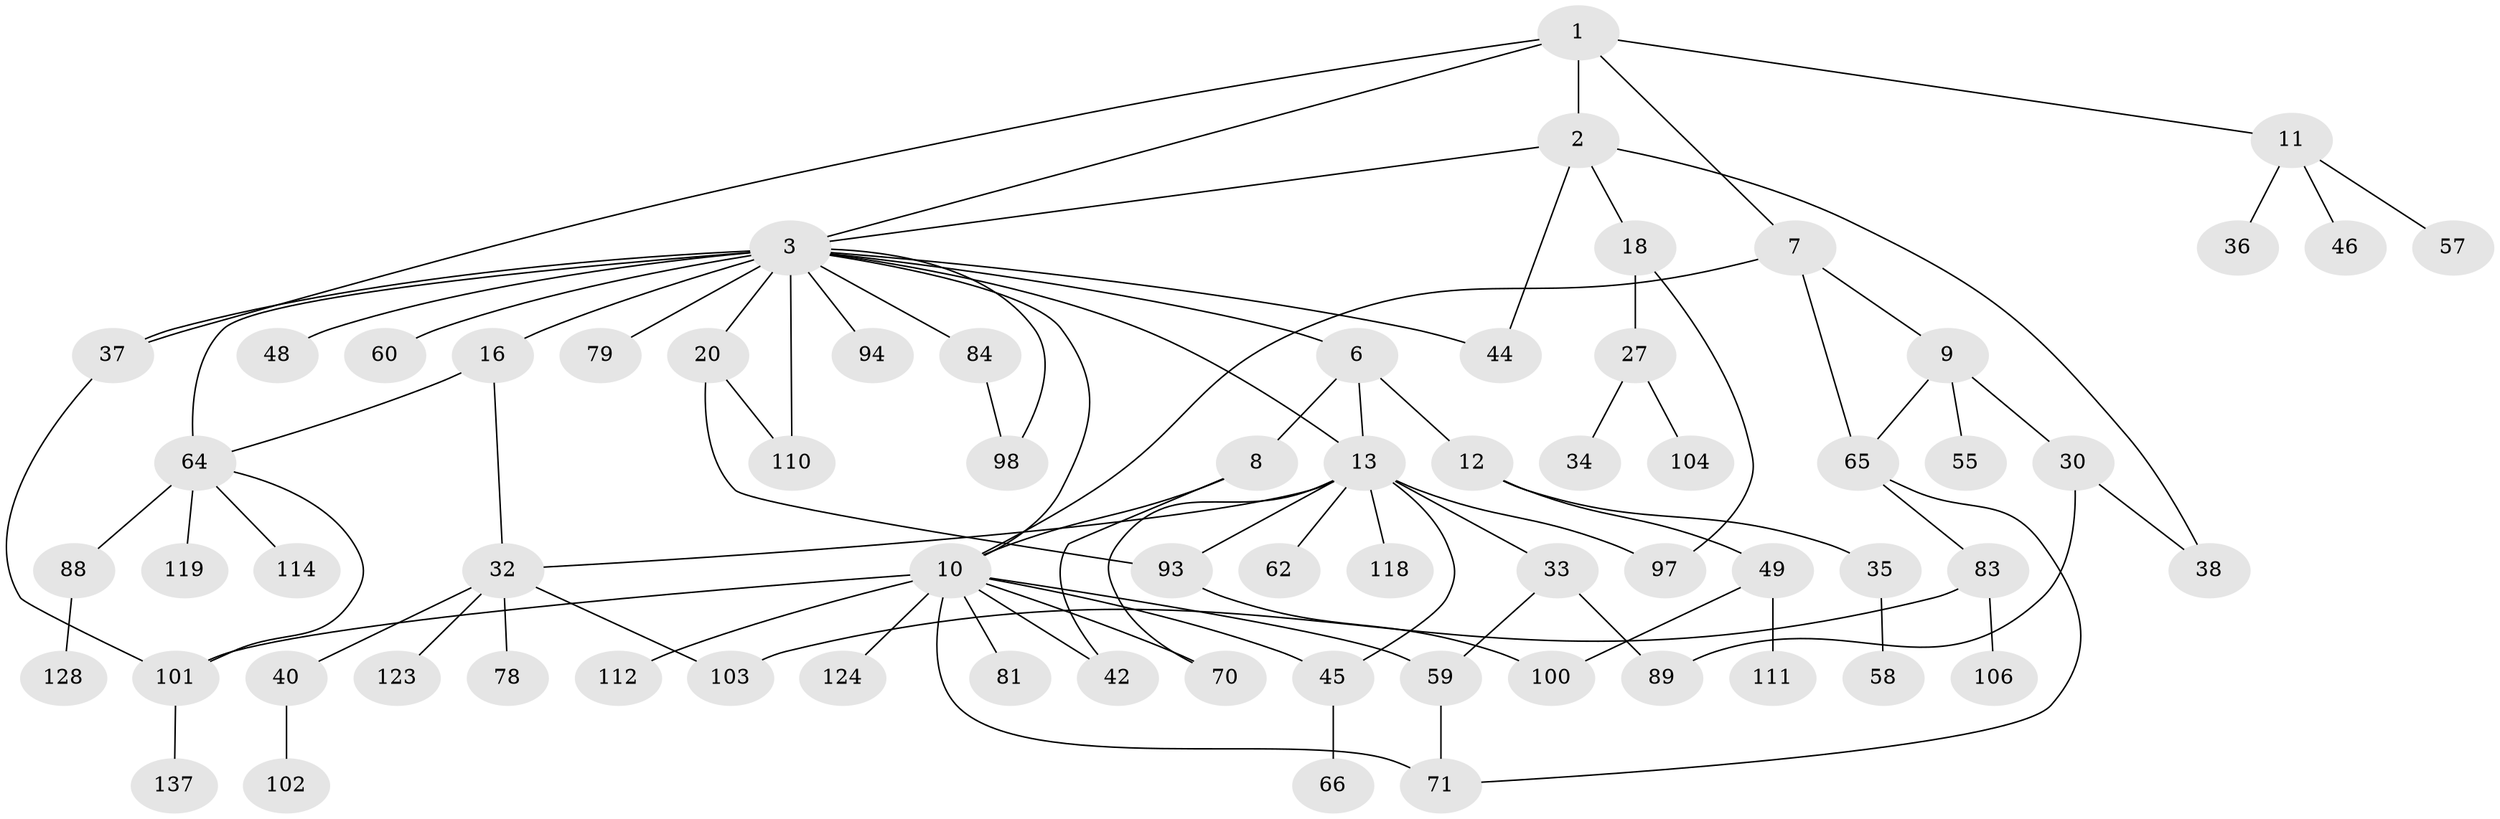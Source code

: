 // original degree distribution, {5: 0.043795620437956206, 8: 0.0072992700729927005, 6: 0.043795620437956206, 4: 0.12408759124087591, 3: 0.1678832116788321, 2: 0.2846715328467153, 1: 0.3284671532846715}
// Generated by graph-tools (version 1.1) at 2025/13/03/09/25 04:13:29]
// undirected, 68 vertices, 92 edges
graph export_dot {
graph [start="1"]
  node [color=gray90,style=filled];
  1;
  2;
  3 [super="+5+17+4"];
  6;
  7 [super="+76"];
  8 [super="+120+105+25"];
  9;
  10 [super="+63+19"];
  11 [super="+117+39"];
  12;
  13 [super="+21+22+15"];
  16 [super="+23"];
  18;
  20 [super="+24+43"];
  27 [super="+50+91"];
  30 [super="+72"];
  32 [super="+51"];
  33 [super="+107+68+80"];
  34;
  35;
  36;
  37 [super="+95"];
  38 [super="+125"];
  40 [super="+47"];
  42 [super="+87+134"];
  44 [super="+52"];
  45 [super="+61"];
  46;
  48;
  49 [super="+122+86"];
  55;
  57;
  58 [super="+73"];
  59 [super="+126+131"];
  60;
  62;
  64 [super="+108+82"];
  65 [super="+85"];
  66;
  70;
  71 [super="+75"];
  78;
  79;
  81;
  83 [super="+136"];
  84;
  88;
  89;
  93;
  94;
  97;
  98;
  100;
  101;
  102;
  103;
  104;
  106;
  110;
  111;
  112;
  114;
  118 [super="+135"];
  119;
  123;
  124;
  128;
  137;
  1 -- 2;
  1 -- 3;
  1 -- 7;
  1 -- 11;
  1 -- 37;
  2 -- 18;
  2 -- 44;
  2 -- 38;
  2 -- 3;
  3 -- 6;
  3 -- 16;
  3 -- 13;
  3 -- 48 [weight=2];
  3 -- 64 [weight=2];
  3 -- 84;
  3 -- 60;
  3 -- 94;
  3 -- 10;
  3 -- 98;
  3 -- 37;
  3 -- 44;
  3 -- 110;
  3 -- 79;
  3 -- 20;
  6 -- 8;
  6 -- 12;
  6 -- 13;
  7 -- 9;
  7 -- 10;
  7 -- 65;
  8 -- 10 [weight=2];
  8 -- 42;
  9 -- 30;
  9 -- 55;
  9 -- 65;
  10 -- 101;
  10 -- 70;
  10 -- 71 [weight=2];
  10 -- 124;
  10 -- 42 [weight=2];
  10 -- 45;
  10 -- 112;
  10 -- 81;
  10 -- 59;
  11 -- 36;
  11 -- 46;
  11 -- 57;
  12 -- 35;
  12 -- 49;
  13 -- 33;
  13 -- 118;
  13 -- 97;
  13 -- 32;
  13 -- 45;
  13 -- 93;
  13 -- 70;
  13 -- 62;
  16 -- 32;
  16 -- 64;
  18 -- 27;
  18 -- 97;
  20 -- 93;
  20 -- 110;
  27 -- 34;
  27 -- 104;
  30 -- 38;
  30 -- 89;
  32 -- 40;
  32 -- 103;
  32 -- 123;
  32 -- 78;
  33 -- 89;
  33 -- 59;
  35 -- 58;
  37 -- 101;
  40 -- 102;
  45 -- 66;
  49 -- 111;
  49 -- 100;
  59 -- 71;
  64 -- 88;
  64 -- 101;
  64 -- 114;
  64 -- 119;
  65 -- 71;
  65 -- 83;
  83 -- 106;
  83 -- 103;
  84 -- 98;
  88 -- 128;
  93 -- 100;
  101 -- 137;
}
